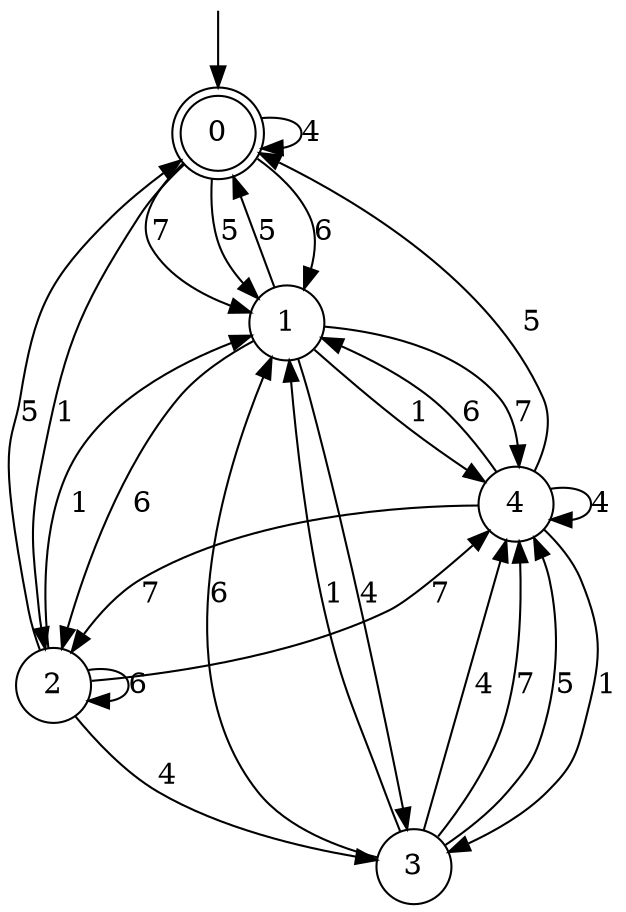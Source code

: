 digraph g {

	s0 [shape="doublecircle" label="0"];
	s1 [shape="circle" label="1"];
	s2 [shape="circle" label="2"];
	s3 [shape="circle" label="3"];
	s4 [shape="circle" label="4"];
	s0 -> s0 [label="4"];
	s0 -> s1 [label="6"];
	s0 -> s1 [label="7"];
	s0 -> s2 [label="1"];
	s0 -> s1 [label="5"];
	s1 -> s3 [label="4"];
	s1 -> s2 [label="6"];
	s1 -> s4 [label="7"];
	s1 -> s4 [label="1"];
	s1 -> s0 [label="5"];
	s2 -> s3 [label="4"];
	s2 -> s2 [label="6"];
	s2 -> s4 [label="7"];
	s2 -> s1 [label="1"];
	s2 -> s0 [label="5"];
	s3 -> s4 [label="4"];
	s3 -> s1 [label="6"];
	s3 -> s4 [label="7"];
	s3 -> s1 [label="1"];
	s3 -> s4 [label="5"];
	s4 -> s4 [label="4"];
	s4 -> s1 [label="6"];
	s4 -> s2 [label="7"];
	s4 -> s3 [label="1"];
	s4 -> s0 [label="5"];

__start0 [label="" shape="none" width="0" height="0"];
__start0 -> s0;

}
